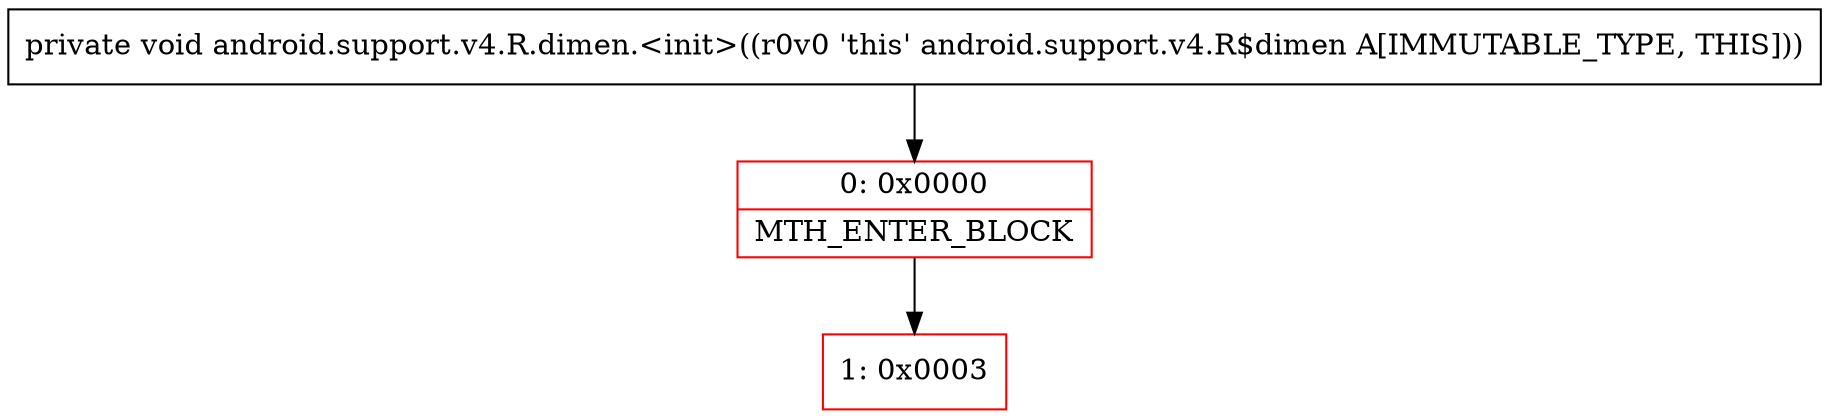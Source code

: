 digraph "CFG forandroid.support.v4.R.dimen.\<init\>()V" {
subgraph cluster_Region_1429938915 {
label = "R(0)";
node [shape=record,color=blue];
}
Node_0 [shape=record,color=red,label="{0\:\ 0x0000|MTH_ENTER_BLOCK\l}"];
Node_1 [shape=record,color=red,label="{1\:\ 0x0003}"];
MethodNode[shape=record,label="{private void android.support.v4.R.dimen.\<init\>((r0v0 'this' android.support.v4.R$dimen A[IMMUTABLE_TYPE, THIS])) }"];
MethodNode -> Node_0;
Node_0 -> Node_1;
}


